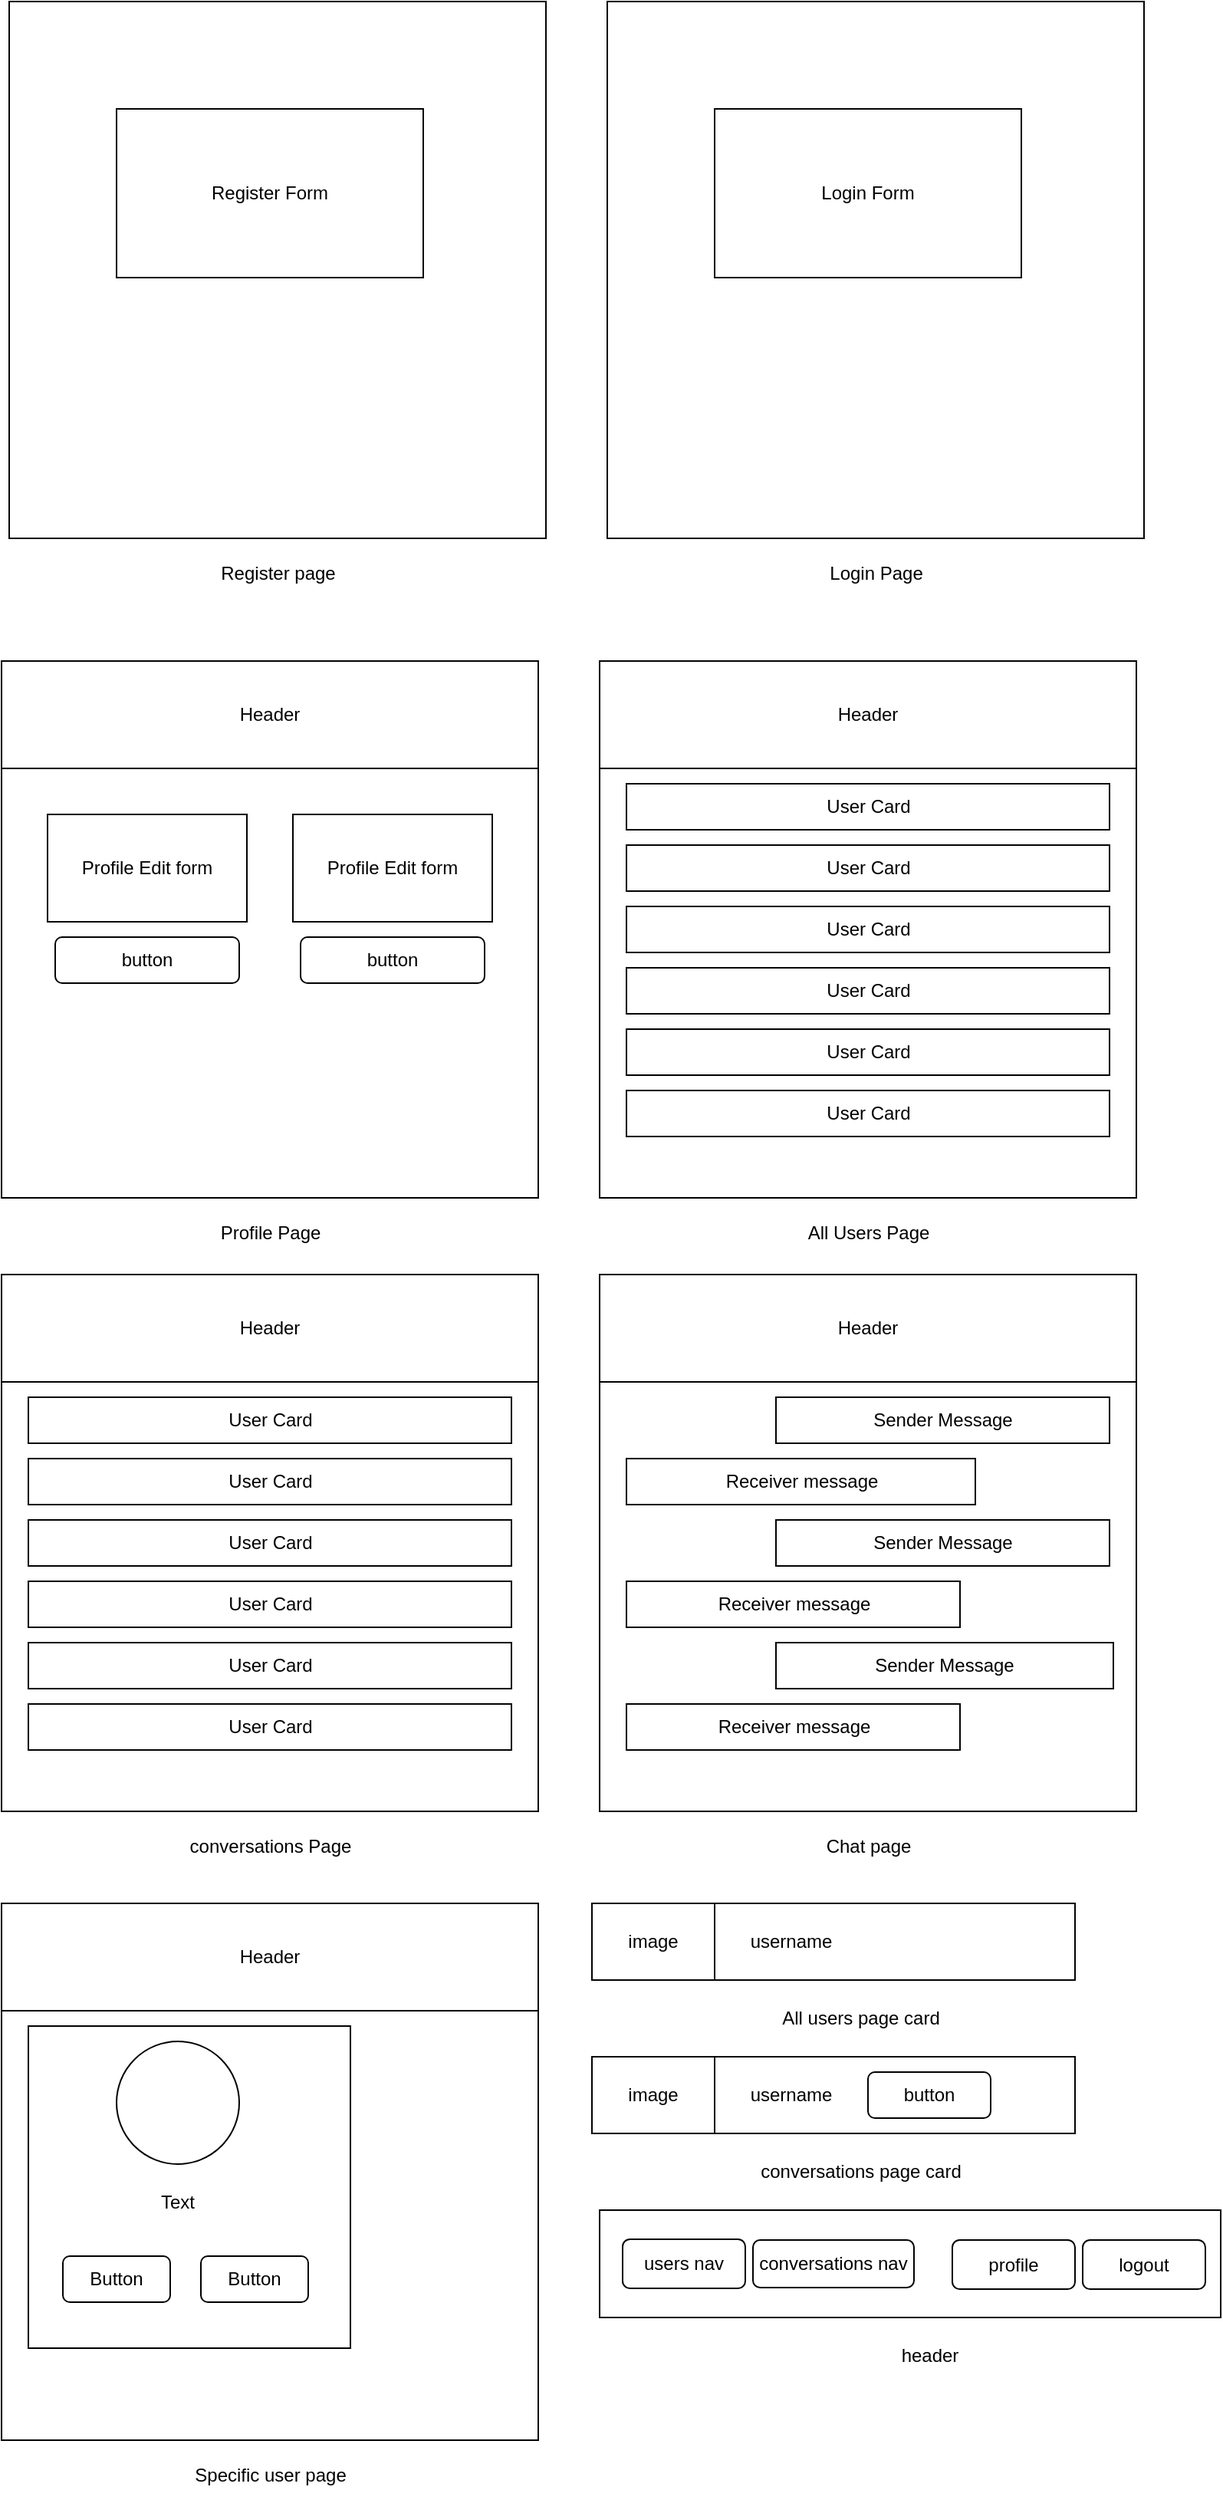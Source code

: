 <mxfile version="24.8.4">
  <diagram name="Page-1" id="VNes-6cNRSEDJr4BxnLO">
    <mxGraphModel dx="1936" dy="1062" grid="1" gridSize="10" guides="1" tooltips="1" connect="1" arrows="1" fold="1" page="1" pageScale="1" pageWidth="850" pageHeight="1100" math="0" shadow="0">
      <root>
        <mxCell id="0" />
        <mxCell id="1" parent="0" />
        <mxCell id="8rVQtinVMlc4cXrzFFjD-22" value="" style="whiteSpace=wrap;html=1;aspect=fixed;movable=1;resizable=1;rotatable=1;deletable=1;editable=1;locked=0;connectable=1;" parent="1" vertex="1">
          <mxGeometry x="20" y="10" width="350" height="350" as="geometry" />
        </mxCell>
        <mxCell id="8rVQtinVMlc4cXrzFFjD-23" value="Register Form" style="rounded=0;whiteSpace=wrap;html=1;" parent="1" vertex="1">
          <mxGeometry x="90" y="80" width="200" height="110" as="geometry" />
        </mxCell>
        <mxCell id="8rVQtinVMlc4cXrzFFjD-25" value="" style="whiteSpace=wrap;html=1;aspect=fixed;movable=1;resizable=1;rotatable=1;deletable=1;editable=1;locked=0;connectable=1;" parent="1" vertex="1">
          <mxGeometry x="410" y="10" width="350" height="350" as="geometry" />
        </mxCell>
        <mxCell id="8rVQtinVMlc4cXrzFFjD-26" value="Login Form" style="rounded=0;whiteSpace=wrap;html=1;" parent="1" vertex="1">
          <mxGeometry x="480" y="80" width="200" height="110" as="geometry" />
        </mxCell>
        <mxCell id="8rVQtinVMlc4cXrzFFjD-27" value="" style="whiteSpace=wrap;html=1;aspect=fixed;" parent="1" vertex="1">
          <mxGeometry x="15" y="440" width="350" height="350" as="geometry" />
        </mxCell>
        <mxCell id="8rVQtinVMlc4cXrzFFjD-28" value="Profile Edit form" style="rounded=0;whiteSpace=wrap;html=1;" parent="1" vertex="1">
          <mxGeometry x="45" y="540" width="130" height="70" as="geometry" />
        </mxCell>
        <mxCell id="8rVQtinVMlc4cXrzFFjD-30" value="Profile Edit form" style="rounded=0;whiteSpace=wrap;html=1;" parent="1" vertex="1">
          <mxGeometry x="205" y="540" width="130" height="70" as="geometry" />
        </mxCell>
        <mxCell id="8rVQtinVMlc4cXrzFFjD-32" value="Header" style="rounded=0;whiteSpace=wrap;html=1;" parent="1" vertex="1">
          <mxGeometry x="15" y="440" width="350" height="70" as="geometry" />
        </mxCell>
        <mxCell id="8rVQtinVMlc4cXrzFFjD-33" value="Register page" style="text;html=1;align=center;verticalAlign=middle;resizable=0;points=[];autosize=1;strokeColor=none;fillColor=none;" parent="1" vertex="1">
          <mxGeometry x="145" y="368" width="100" height="30" as="geometry" />
        </mxCell>
        <mxCell id="8rVQtinVMlc4cXrzFFjD-34" value="Login Page" style="text;html=1;align=center;verticalAlign=middle;resizable=0;points=[];autosize=1;strokeColor=none;fillColor=none;" parent="1" vertex="1">
          <mxGeometry x="545" y="368" width="80" height="30" as="geometry" />
        </mxCell>
        <mxCell id="8rVQtinVMlc4cXrzFFjD-35" value="" style="whiteSpace=wrap;html=1;aspect=fixed;" parent="1" vertex="1">
          <mxGeometry x="405" y="440" width="350" height="350" as="geometry" />
        </mxCell>
        <mxCell id="8rVQtinVMlc4cXrzFFjD-36" value="User Card" style="rounded=0;whiteSpace=wrap;html=1;" parent="1" vertex="1">
          <mxGeometry x="422.5" y="520" width="315" height="30" as="geometry" />
        </mxCell>
        <mxCell id="8rVQtinVMlc4cXrzFFjD-38" value="Header" style="rounded=0;whiteSpace=wrap;html=1;" parent="1" vertex="1">
          <mxGeometry x="405" y="440" width="350" height="70" as="geometry" />
        </mxCell>
        <mxCell id="8rVQtinVMlc4cXrzFFjD-39" value="Profile Page" style="text;html=1;align=center;verticalAlign=middle;resizable=0;points=[];autosize=1;strokeColor=none;fillColor=none;" parent="1" vertex="1">
          <mxGeometry x="145" y="798" width="90" height="30" as="geometry" />
        </mxCell>
        <mxCell id="8rVQtinVMlc4cXrzFFjD-40" value="All Users Page" style="text;html=1;align=center;verticalAlign=middle;resizable=0;points=[];autosize=1;strokeColor=none;fillColor=none;" parent="1" vertex="1">
          <mxGeometry x="530" y="798" width="100" height="30" as="geometry" />
        </mxCell>
        <mxCell id="8rVQtinVMlc4cXrzFFjD-43" value="User Card" style="rounded=0;whiteSpace=wrap;html=1;" parent="1" vertex="1">
          <mxGeometry x="422.5" y="560" width="315" height="30" as="geometry" />
        </mxCell>
        <mxCell id="8rVQtinVMlc4cXrzFFjD-44" value="User Card" style="rounded=0;whiteSpace=wrap;html=1;" parent="1" vertex="1">
          <mxGeometry x="422.5" y="600" width="315" height="30" as="geometry" />
        </mxCell>
        <mxCell id="8rVQtinVMlc4cXrzFFjD-45" value="User Card" style="rounded=0;whiteSpace=wrap;html=1;" parent="1" vertex="1">
          <mxGeometry x="422.5" y="640" width="315" height="30" as="geometry" />
        </mxCell>
        <mxCell id="8rVQtinVMlc4cXrzFFjD-46" value="User Card" style="rounded=0;whiteSpace=wrap;html=1;" parent="1" vertex="1">
          <mxGeometry x="422.5" y="680" width="315" height="30" as="geometry" />
        </mxCell>
        <mxCell id="8rVQtinVMlc4cXrzFFjD-47" value="User Card" style="rounded=0;whiteSpace=wrap;html=1;" parent="1" vertex="1">
          <mxGeometry x="422.5" y="720" width="315" height="30" as="geometry" />
        </mxCell>
        <mxCell id="dbq0Eq6bN4xgq-CmfwLc-6" value="" style="whiteSpace=wrap;html=1;aspect=fixed;" vertex="1" parent="1">
          <mxGeometry x="15" y="840" width="350" height="350" as="geometry" />
        </mxCell>
        <mxCell id="dbq0Eq6bN4xgq-CmfwLc-7" value="User Card" style="rounded=0;whiteSpace=wrap;html=1;" vertex="1" parent="1">
          <mxGeometry x="32.5" y="920" width="315" height="30" as="geometry" />
        </mxCell>
        <mxCell id="dbq0Eq6bN4xgq-CmfwLc-8" value="Header" style="rounded=0;whiteSpace=wrap;html=1;" vertex="1" parent="1">
          <mxGeometry x="15" y="840" width="350" height="70" as="geometry" />
        </mxCell>
        <mxCell id="dbq0Eq6bN4xgq-CmfwLc-9" value="conversations Page" style="text;html=1;align=center;verticalAlign=middle;resizable=0;points=[];autosize=1;strokeColor=none;fillColor=none;" vertex="1" parent="1">
          <mxGeometry x="125" y="1198" width="130" height="30" as="geometry" />
        </mxCell>
        <mxCell id="dbq0Eq6bN4xgq-CmfwLc-10" value="User Card" style="rounded=0;whiteSpace=wrap;html=1;" vertex="1" parent="1">
          <mxGeometry x="32.5" y="960" width="315" height="30" as="geometry" />
        </mxCell>
        <mxCell id="dbq0Eq6bN4xgq-CmfwLc-11" value="User Card" style="rounded=0;whiteSpace=wrap;html=1;" vertex="1" parent="1">
          <mxGeometry x="32.5" y="1000" width="315" height="30" as="geometry" />
        </mxCell>
        <mxCell id="dbq0Eq6bN4xgq-CmfwLc-12" value="User Card" style="rounded=0;whiteSpace=wrap;html=1;" vertex="1" parent="1">
          <mxGeometry x="32.5" y="1040" width="315" height="30" as="geometry" />
        </mxCell>
        <mxCell id="dbq0Eq6bN4xgq-CmfwLc-13" value="User Card" style="rounded=0;whiteSpace=wrap;html=1;" vertex="1" parent="1">
          <mxGeometry x="32.5" y="1080" width="315" height="30" as="geometry" />
        </mxCell>
        <mxCell id="dbq0Eq6bN4xgq-CmfwLc-14" value="User Card" style="rounded=0;whiteSpace=wrap;html=1;" vertex="1" parent="1">
          <mxGeometry x="32.5" y="1120" width="315" height="30" as="geometry" />
        </mxCell>
        <mxCell id="dbq0Eq6bN4xgq-CmfwLc-15" value="" style="whiteSpace=wrap;html=1;aspect=fixed;" vertex="1" parent="1">
          <mxGeometry x="405" y="840" width="350" height="350" as="geometry" />
        </mxCell>
        <mxCell id="dbq0Eq6bN4xgq-CmfwLc-16" value="Sender Message" style="rounded=0;whiteSpace=wrap;html=1;" vertex="1" parent="1">
          <mxGeometry x="520" y="920" width="217.5" height="30" as="geometry" />
        </mxCell>
        <mxCell id="dbq0Eq6bN4xgq-CmfwLc-17" value="Header" style="rounded=0;whiteSpace=wrap;html=1;" vertex="1" parent="1">
          <mxGeometry x="405" y="840" width="350" height="70" as="geometry" />
        </mxCell>
        <mxCell id="dbq0Eq6bN4xgq-CmfwLc-18" value="Chat page" style="text;html=1;align=center;verticalAlign=middle;resizable=0;points=[];autosize=1;strokeColor=none;fillColor=none;" vertex="1" parent="1">
          <mxGeometry x="540" y="1198" width="80" height="30" as="geometry" />
        </mxCell>
        <mxCell id="dbq0Eq6bN4xgq-CmfwLc-19" value="Receiver message" style="rounded=0;whiteSpace=wrap;html=1;" vertex="1" parent="1">
          <mxGeometry x="422.5" y="960" width="227.5" height="30" as="geometry" />
        </mxCell>
        <mxCell id="dbq0Eq6bN4xgq-CmfwLc-24" value="Sender Message" style="rounded=0;whiteSpace=wrap;html=1;" vertex="1" parent="1">
          <mxGeometry x="520" y="1000" width="217.5" height="30" as="geometry" />
        </mxCell>
        <mxCell id="dbq0Eq6bN4xgq-CmfwLc-25" value="Sender Message" style="rounded=0;whiteSpace=wrap;html=1;" vertex="1" parent="1">
          <mxGeometry x="520" y="1080" width="220" height="30" as="geometry" />
        </mxCell>
        <mxCell id="dbq0Eq6bN4xgq-CmfwLc-26" value="Receiver message" style="rounded=0;whiteSpace=wrap;html=1;" vertex="1" parent="1">
          <mxGeometry x="422.5" y="1040" width="217.5" height="30" as="geometry" />
        </mxCell>
        <mxCell id="dbq0Eq6bN4xgq-CmfwLc-27" value="Receiver message" style="rounded=0;whiteSpace=wrap;html=1;" vertex="1" parent="1">
          <mxGeometry x="422.5" y="1120" width="217.5" height="30" as="geometry" />
        </mxCell>
        <mxCell id="dbq0Eq6bN4xgq-CmfwLc-28" value="" style="whiteSpace=wrap;html=1;aspect=fixed;" vertex="1" parent="1">
          <mxGeometry x="15" y="1250" width="350" height="350" as="geometry" />
        </mxCell>
        <mxCell id="dbq0Eq6bN4xgq-CmfwLc-29" value="" style="rounded=0;whiteSpace=wrap;html=1;" vertex="1" parent="1">
          <mxGeometry x="32.5" y="1330" width="210" height="210" as="geometry" />
        </mxCell>
        <mxCell id="dbq0Eq6bN4xgq-CmfwLc-30" value="Header" style="rounded=0;whiteSpace=wrap;html=1;" vertex="1" parent="1">
          <mxGeometry x="15" y="1250" width="350" height="70" as="geometry" />
        </mxCell>
        <mxCell id="dbq0Eq6bN4xgq-CmfwLc-31" value="Specific user page" style="text;html=1;align=center;verticalAlign=middle;resizable=0;points=[];autosize=1;strokeColor=none;fillColor=none;" vertex="1" parent="1">
          <mxGeometry x="130" y="1608" width="120" height="30" as="geometry" />
        </mxCell>
        <mxCell id="dbq0Eq6bN4xgq-CmfwLc-37" value="Button" style="rounded=1;whiteSpace=wrap;html=1;" vertex="1" parent="1">
          <mxGeometry x="55" y="1480" width="70" height="30" as="geometry" />
        </mxCell>
        <mxCell id="dbq0Eq6bN4xgq-CmfwLc-38" value="Button" style="rounded=1;whiteSpace=wrap;html=1;" vertex="1" parent="1">
          <mxGeometry x="145" y="1480" width="70" height="30" as="geometry" />
        </mxCell>
        <mxCell id="dbq0Eq6bN4xgq-CmfwLc-39" value="" style="ellipse;whiteSpace=wrap;html=1;aspect=fixed;" vertex="1" parent="1">
          <mxGeometry x="90" y="1340" width="80" height="80" as="geometry" />
        </mxCell>
        <mxCell id="dbq0Eq6bN4xgq-CmfwLc-40" value="Text" style="text;html=1;align=center;verticalAlign=middle;whiteSpace=wrap;rounded=0;" vertex="1" parent="1">
          <mxGeometry x="100" y="1430" width="60" height="30" as="geometry" />
        </mxCell>
        <mxCell id="dbq0Eq6bN4xgq-CmfwLc-41" value="" style="rounded=0;whiteSpace=wrap;html=1;" vertex="1" parent="1">
          <mxGeometry x="400" y="1250" width="315" height="50" as="geometry" />
        </mxCell>
        <mxCell id="dbq0Eq6bN4xgq-CmfwLc-42" value="image" style="rounded=0;whiteSpace=wrap;html=1;" vertex="1" parent="1">
          <mxGeometry x="400" y="1250" width="80" height="50" as="geometry" />
        </mxCell>
        <mxCell id="dbq0Eq6bN4xgq-CmfwLc-43" value="username" style="text;html=1;align=center;verticalAlign=middle;whiteSpace=wrap;rounded=0;" vertex="1" parent="1">
          <mxGeometry x="500" y="1260" width="60" height="30" as="geometry" />
        </mxCell>
        <mxCell id="dbq0Eq6bN4xgq-CmfwLc-44" value="All users page card" style="text;html=1;align=center;verticalAlign=middle;resizable=0;points=[];autosize=1;strokeColor=none;fillColor=none;" vertex="1" parent="1">
          <mxGeometry x="510" y="1310" width="130" height="30" as="geometry" />
        </mxCell>
        <mxCell id="dbq0Eq6bN4xgq-CmfwLc-45" value="" style="rounded=0;whiteSpace=wrap;html=1;" vertex="1" parent="1">
          <mxGeometry x="400" y="1350" width="315" height="50" as="geometry" />
        </mxCell>
        <mxCell id="dbq0Eq6bN4xgq-CmfwLc-46" value="image" style="rounded=0;whiteSpace=wrap;html=1;" vertex="1" parent="1">
          <mxGeometry x="400" y="1350" width="80" height="50" as="geometry" />
        </mxCell>
        <mxCell id="dbq0Eq6bN4xgq-CmfwLc-47" value="username" style="text;html=1;align=center;verticalAlign=middle;whiteSpace=wrap;rounded=0;" vertex="1" parent="1">
          <mxGeometry x="500" y="1360" width="60" height="30" as="geometry" />
        </mxCell>
        <mxCell id="dbq0Eq6bN4xgq-CmfwLc-48" value="conversations page card" style="text;html=1;align=center;verticalAlign=middle;resizable=0;points=[];autosize=1;strokeColor=none;fillColor=none;" vertex="1" parent="1">
          <mxGeometry x="500" y="1410" width="150" height="30" as="geometry" />
        </mxCell>
        <mxCell id="dbq0Eq6bN4xgq-CmfwLc-50" value="button" style="rounded=1;whiteSpace=wrap;html=1;" vertex="1" parent="1">
          <mxGeometry x="580" y="1360" width="80" height="30" as="geometry" />
        </mxCell>
        <mxCell id="dbq0Eq6bN4xgq-CmfwLc-51" value="button" style="rounded=1;whiteSpace=wrap;html=1;" vertex="1" parent="1">
          <mxGeometry x="50" y="620" width="120" height="30" as="geometry" />
        </mxCell>
        <mxCell id="dbq0Eq6bN4xgq-CmfwLc-52" value="button" style="rounded=1;whiteSpace=wrap;html=1;" vertex="1" parent="1">
          <mxGeometry x="210" y="620" width="120" height="30" as="geometry" />
        </mxCell>
        <mxCell id="dbq0Eq6bN4xgq-CmfwLc-53" value="" style="rounded=0;whiteSpace=wrap;html=1;" vertex="1" parent="1">
          <mxGeometry x="405" y="1450" width="405" height="70" as="geometry" />
        </mxCell>
        <mxCell id="dbq0Eq6bN4xgq-CmfwLc-54" value="header" style="text;html=1;align=center;verticalAlign=middle;resizable=0;points=[];autosize=1;strokeColor=none;fillColor=none;" vertex="1" parent="1">
          <mxGeometry x="590" y="1530" width="60" height="30" as="geometry" />
        </mxCell>
        <mxCell id="dbq0Eq6bN4xgq-CmfwLc-55" value="users nav" style="rounded=1;whiteSpace=wrap;html=1;" vertex="1" parent="1">
          <mxGeometry x="420" y="1469" width="80" height="32" as="geometry" />
        </mxCell>
        <mxCell id="dbq0Eq6bN4xgq-CmfwLc-56" value="conversations nav" style="rounded=1;whiteSpace=wrap;html=1;" vertex="1" parent="1">
          <mxGeometry x="505" y="1469.5" width="105" height="31" as="geometry" />
        </mxCell>
        <mxCell id="dbq0Eq6bN4xgq-CmfwLc-57" value="profile" style="rounded=1;whiteSpace=wrap;html=1;" vertex="1" parent="1">
          <mxGeometry x="635" y="1469.5" width="80" height="32" as="geometry" />
        </mxCell>
        <mxCell id="dbq0Eq6bN4xgq-CmfwLc-58" value="logout" style="rounded=1;whiteSpace=wrap;html=1;" vertex="1" parent="1">
          <mxGeometry x="720" y="1469.5" width="80" height="32" as="geometry" />
        </mxCell>
      </root>
    </mxGraphModel>
  </diagram>
</mxfile>
